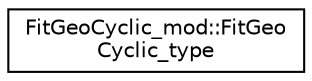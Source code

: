 digraph "Graphical Class Hierarchy"
{
 // LATEX_PDF_SIZE
  edge [fontname="Helvetica",fontsize="10",labelfontname="Helvetica",labelfontsize="10"];
  node [fontname="Helvetica",fontsize="10",shape=record];
  rankdir="LR";
  Node0 [label="FitGeoCyclic_mod::FitGeo\lCyclic_type",height=0.2,width=0.4,color="black", fillcolor="white", style="filled",URL="$structFitGeoCyclic__mod_1_1FitGeoCyclic__type.html",tooltip=" "];
}
